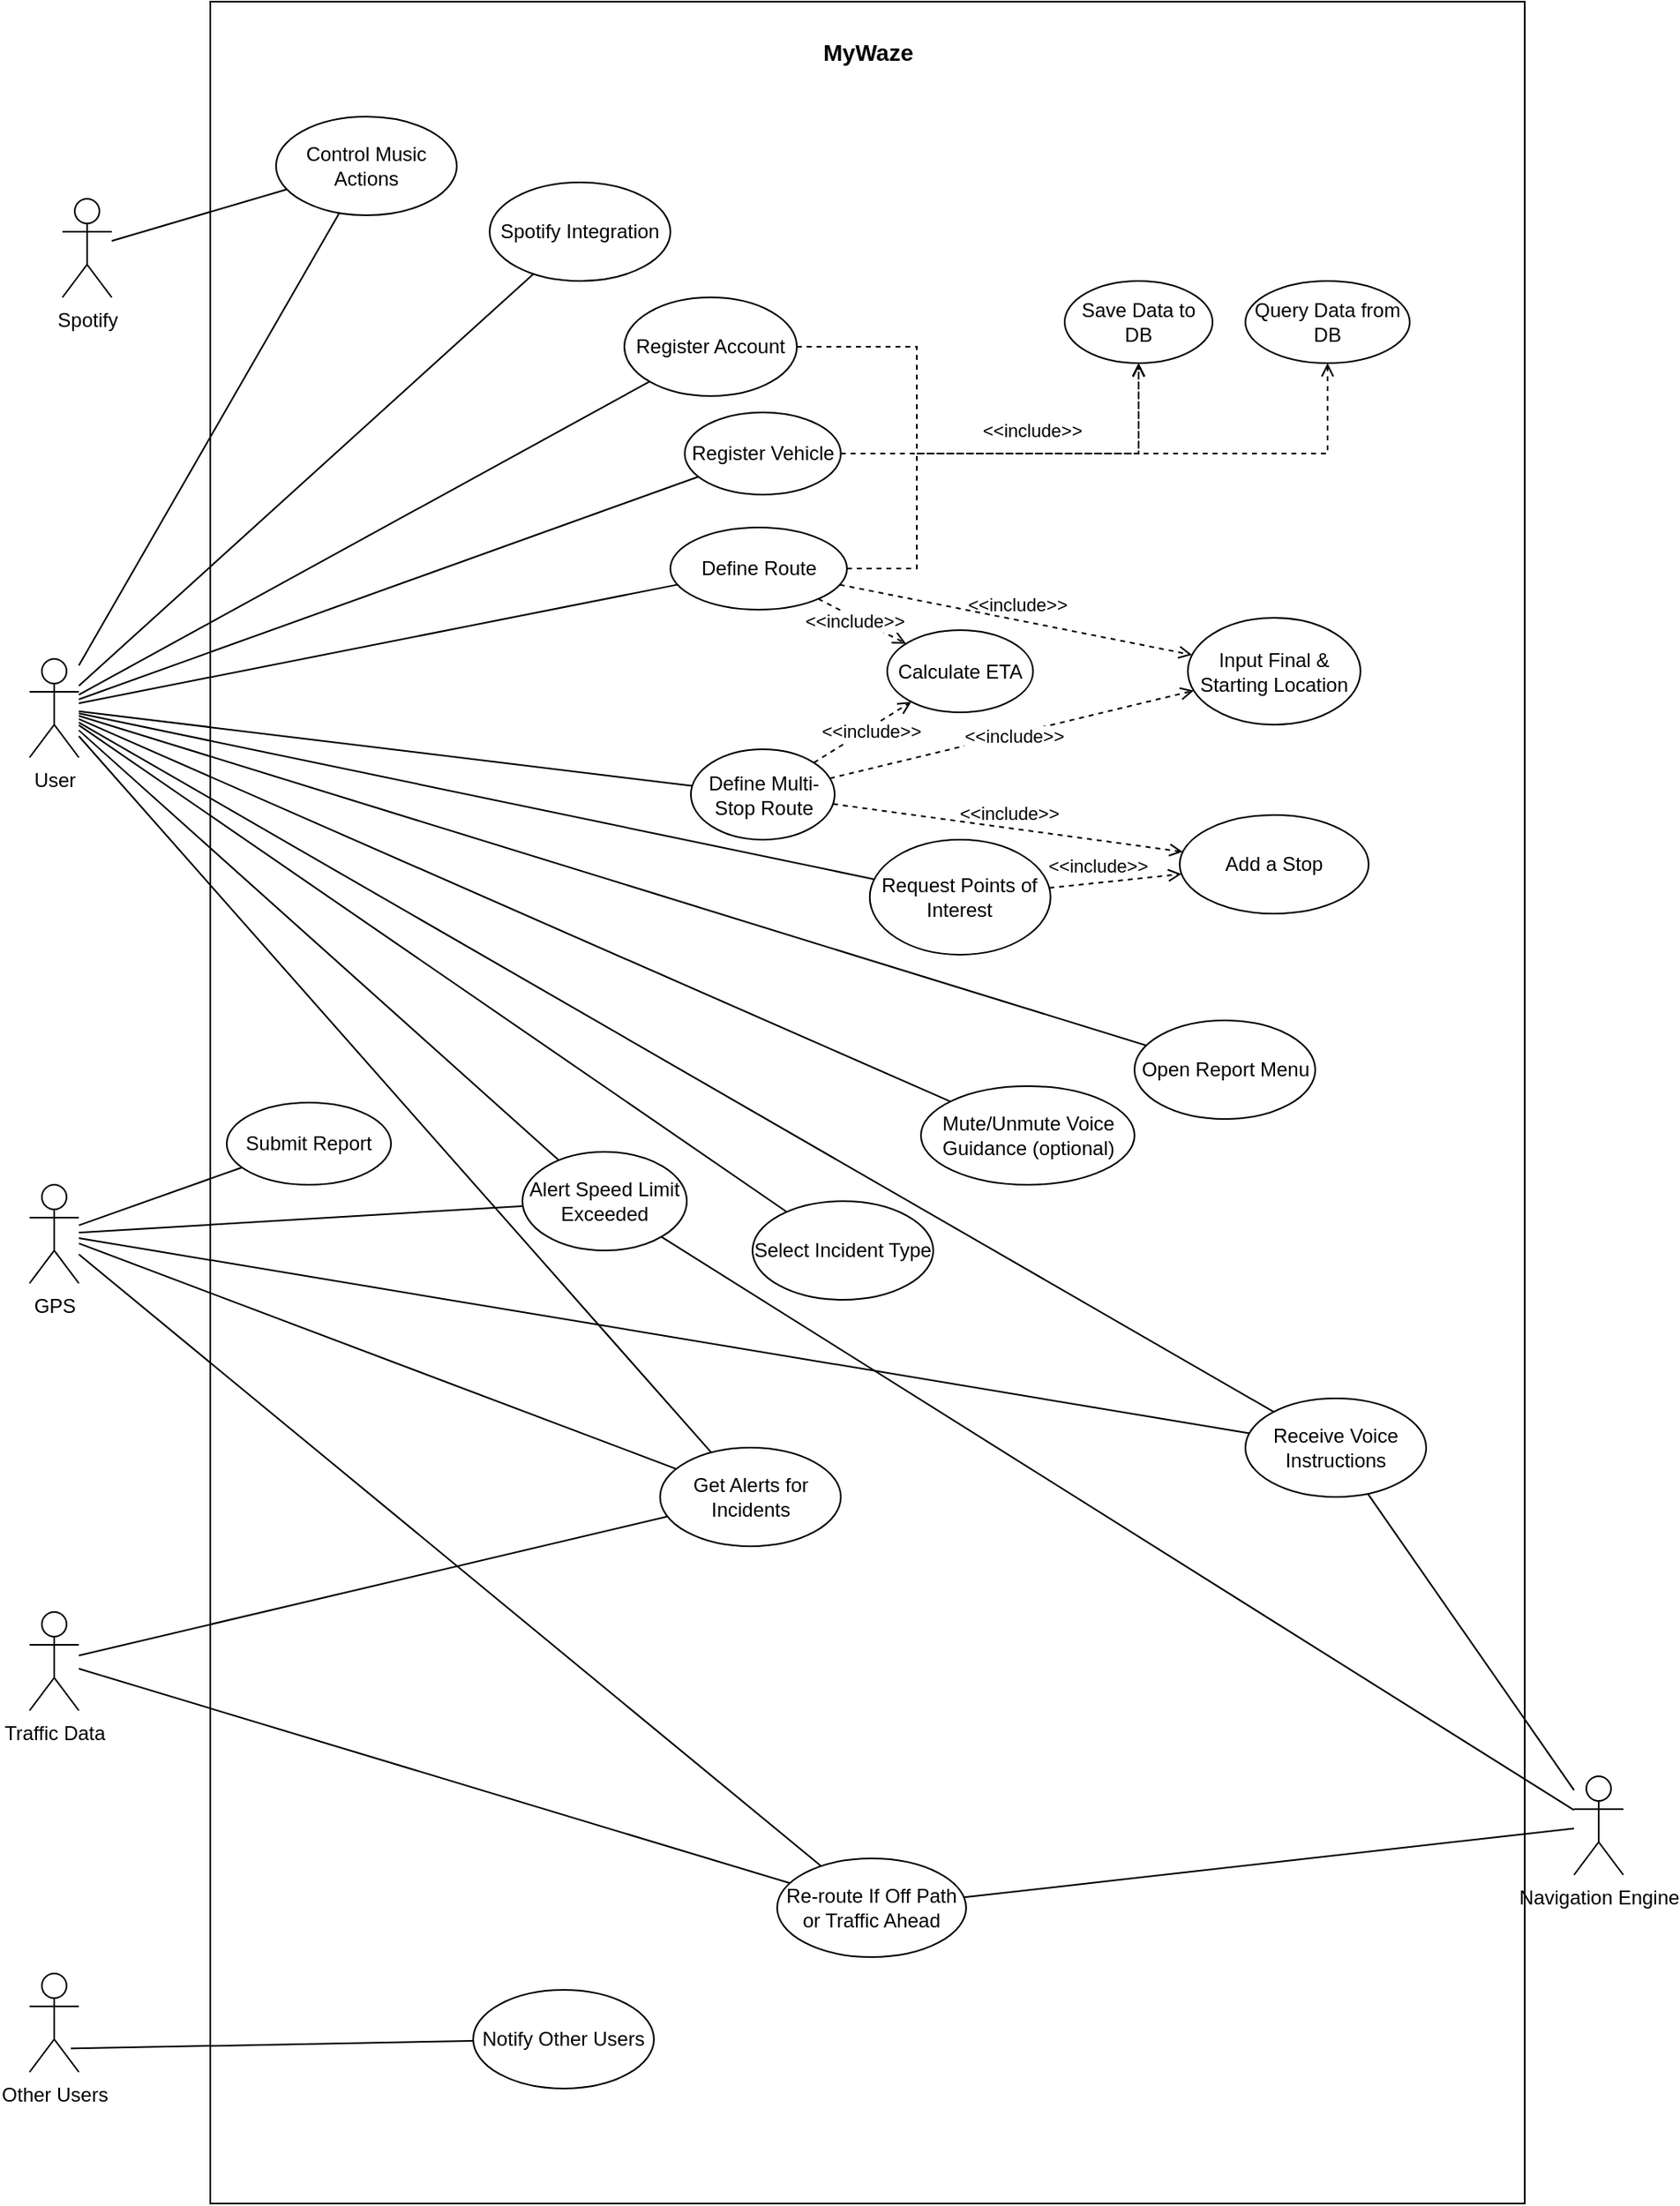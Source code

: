 <mxfile version="27.0.5">
  <diagram name="Page-1" id="HtUO2uOvPFWYcnqxTXo9">
    <mxGraphModel dx="2060" dy="894" grid="1" gridSize="10" guides="1" tooltips="1" connect="1" arrows="1" fold="1" page="1" pageScale="1" pageWidth="1654" pageHeight="2336" math="0" shadow="0">
      <root>
        <mxCell id="0" />
        <mxCell id="1" parent="0" />
        <mxCell id="lGtn-BnxQWjLCPMU3sU2-4" value="" style="rounded=0;whiteSpace=wrap;html=1;" parent="1" vertex="1">
          <mxGeometry x="470" y="130" width="800" height="1340" as="geometry" />
        </mxCell>
        <mxCell id="lGtn-BnxQWjLCPMU3sU2-5" value="&lt;h2&gt;&lt;font style=&quot;font-size: 14px;&quot;&gt;MyWaze&lt;/font&gt;&lt;/h2&gt;" style="text;html=1;align=center;verticalAlign=middle;resizable=0;points=[];autosize=1;strokeColor=none;fillColor=none;" parent="1" vertex="1">
          <mxGeometry x="830" y="130" width="80" height="60" as="geometry" />
        </mxCell>
        <mxCell id="lGtn-BnxQWjLCPMU3sU2-6" value="User" style="shape=umlActor;html=1;verticalLabelPosition=bottom;verticalAlign=top;align=center;" parent="1" vertex="1">
          <mxGeometry x="360" y="530" width="30" height="60" as="geometry" />
        </mxCell>
        <mxCell id="lGtn-BnxQWjLCPMU3sU2-7" value="Spotify" style="shape=umlActor;html=1;verticalLabelPosition=bottom;verticalAlign=top;align=center;" parent="1" vertex="1">
          <mxGeometry x="380" y="250" width="30" height="60" as="geometry" />
        </mxCell>
        <mxCell id="lGtn-BnxQWjLCPMU3sU2-8" value="GPS" style="shape=umlActor;html=1;verticalLabelPosition=bottom;verticalAlign=top;align=center;" parent="1" vertex="1">
          <mxGeometry x="360" y="850" width="30" height="60" as="geometry" />
        </mxCell>
        <mxCell id="lGtn-BnxQWjLCPMU3sU2-9" value="Other Users" style="shape=umlActor;html=1;verticalLabelPosition=bottom;verticalAlign=top;align=center;" parent="1" vertex="1">
          <mxGeometry x="360" y="1330" width="30" height="60" as="geometry" />
        </mxCell>
        <mxCell id="lGtn-BnxQWjLCPMU3sU2-10" value="Traffic Data" style="shape=umlActor;html=1;verticalLabelPosition=bottom;verticalAlign=top;align=center;" parent="1" vertex="1">
          <mxGeometry x="360" y="1110" width="30" height="60" as="geometry" />
        </mxCell>
        <mxCell id="lGtn-BnxQWjLCPMU3sU2-11" value="Navigation Engine" style="shape=umlActor;html=1;verticalLabelPosition=bottom;verticalAlign=top;align=center;" parent="1" vertex="1">
          <mxGeometry x="1300" y="1210" width="30" height="60" as="geometry" />
        </mxCell>
        <mxCell id="lGtn-BnxQWjLCPMU3sU2-13" value="Register Account" style="ellipse;whiteSpace=wrap;html=1;" parent="1" vertex="1">
          <mxGeometry x="722" y="310" width="105" height="60" as="geometry" />
        </mxCell>
        <mxCell id="lGtn-BnxQWjLCPMU3sU2-15" value="Request Points of Interest" style="ellipse;whiteSpace=wrap;html=1;" parent="1" vertex="1">
          <mxGeometry x="871.37" y="640" width="110" height="70" as="geometry" />
        </mxCell>
        <mxCell id="lGtn-BnxQWjLCPMU3sU2-17" value="Define Multi-Stop Route" style="ellipse;whiteSpace=wrap;html=1;" parent="1" vertex="1">
          <mxGeometry x="762.5" y="585" width="87.5" height="55" as="geometry" />
        </mxCell>
        <mxCell id="lGtn-BnxQWjLCPMU3sU2-18" value="Define Route" style="ellipse;whiteSpace=wrap;html=1;" parent="1" vertex="1">
          <mxGeometry x="750" y="450" width="107.5" height="50" as="geometry" />
        </mxCell>
        <mxCell id="lGtn-BnxQWjLCPMU3sU2-22" value="Add a Stop" style="ellipse;whiteSpace=wrap;html=1;" parent="1" vertex="1">
          <mxGeometry x="1060" y="625" width="115" height="60" as="geometry" />
        </mxCell>
        <mxCell id="lGtn-BnxQWjLCPMU3sU2-23" value="Input Final &amp;amp; Starting Location" style="ellipse;whiteSpace=wrap;html=1;" parent="1" vertex="1">
          <mxGeometry x="1065" y="505" width="105" height="65" as="geometry" />
        </mxCell>
        <mxCell id="lGtn-BnxQWjLCPMU3sU2-24" value="Receive Voice Instructions" style="ellipse;whiteSpace=wrap;html=1;" parent="1" vertex="1">
          <mxGeometry x="1100" y="980" width="110" height="60" as="geometry" />
        </mxCell>
        <mxCell id="lGtn-BnxQWjLCPMU3sU2-25" value="Mute/Unmute Voice Guidance (optional)" style="ellipse;whiteSpace=wrap;html=1;" parent="1" vertex="1">
          <mxGeometry x="902.5" y="790" width="130" height="60" as="geometry" />
        </mxCell>
        <mxCell id="lGtn-BnxQWjLCPMU3sU2-26" value="Get Alerts for Incidents" style="ellipse;whiteSpace=wrap;html=1;" parent="1" vertex="1">
          <mxGeometry x="743.75" y="1010" width="110" height="60" as="geometry" />
        </mxCell>
        <mxCell id="lGtn-BnxQWjLCPMU3sU2-27" value="Re-route If Off Path or Traffic Ahead" style="ellipse;whiteSpace=wrap;html=1;" parent="1" vertex="1">
          <mxGeometry x="815" y="1260" width="115" height="60" as="geometry" />
        </mxCell>
        <mxCell id="lGtn-BnxQWjLCPMU3sU2-28" value="Open Report Menu" style="ellipse;whiteSpace=wrap;html=1;" parent="1" vertex="1">
          <mxGeometry x="1032.5" y="750" width="110" height="60" as="geometry" />
        </mxCell>
        <mxCell id="lGtn-BnxQWjLCPMU3sU2-29" value="Select Incident Type" style="ellipse;whiteSpace=wrap;html=1;" parent="1" vertex="1">
          <mxGeometry x="800" y="860" width="110" height="60" as="geometry" />
        </mxCell>
        <mxCell id="lGtn-BnxQWjLCPMU3sU2-30" value="Submit Report" style="ellipse;whiteSpace=wrap;html=1;" parent="1" vertex="1">
          <mxGeometry x="480" y="800" width="100" height="50" as="geometry" />
        </mxCell>
        <mxCell id="lGtn-BnxQWjLCPMU3sU2-31" value="Notify Other Users" style="ellipse;whiteSpace=wrap;html=1;" parent="1" vertex="1">
          <mxGeometry x="630" y="1340" width="110" height="60" as="geometry" />
        </mxCell>
        <mxCell id="lGtn-BnxQWjLCPMU3sU2-32" value="Spotify Integration" style="ellipse;whiteSpace=wrap;html=1;" parent="1" vertex="1">
          <mxGeometry x="640" y="240" width="110" height="60" as="geometry" />
        </mxCell>
        <mxCell id="lGtn-BnxQWjLCPMU3sU2-34" value="Control Music Actions" style="ellipse;whiteSpace=wrap;html=1;" parent="1" vertex="1">
          <mxGeometry x="510" y="200" width="110" height="60" as="geometry" />
        </mxCell>
        <mxCell id="lGtn-BnxQWjLCPMU3sU2-37" value="Calculate ETA" style="ellipse;whiteSpace=wrap;html=1;" parent="1" vertex="1">
          <mxGeometry x="882" y="512.5" width="88.75" height="50" as="geometry" />
        </mxCell>
        <mxCell id="lGtn-BnxQWjLCPMU3sU2-39" value="Register Vehicle" style="ellipse;whiteSpace=wrap;html=1;" parent="1" vertex="1">
          <mxGeometry x="758.75" y="380" width="95" height="50" as="geometry" />
        </mxCell>
        <mxCell id="lGtn-BnxQWjLCPMU3sU2-43" value="Query Data from DB" style="ellipse;whiteSpace=wrap;html=1;" parent="1" vertex="1">
          <mxGeometry x="1100" y="300" width="100" height="50" as="geometry" />
        </mxCell>
        <mxCell id="lGtn-BnxQWjLCPMU3sU2-44" value="Save Data to DB" style="ellipse;whiteSpace=wrap;html=1;" parent="1" vertex="1">
          <mxGeometry x="990" y="300" width="90" height="50" as="geometry" />
        </mxCell>
        <mxCell id="lGtn-BnxQWjLCPMU3sU2-46" value="" style="edgeStyle=none;html=1;endArrow=none;verticalAlign=bottom;rounded=0;entryX=0;entryY=1;entryDx=0;entryDy=0;" parent="1" source="lGtn-BnxQWjLCPMU3sU2-6" target="lGtn-BnxQWjLCPMU3sU2-13" edge="1">
          <mxGeometry width="160" relative="1" as="geometry">
            <mxPoint x="380" y="520" as="sourcePoint" />
            <mxPoint x="495" y="450" as="targetPoint" />
          </mxGeometry>
        </mxCell>
        <mxCell id="lGtn-BnxQWjLCPMU3sU2-47" value="" style="edgeStyle=none;html=1;endArrow=none;verticalAlign=bottom;rounded=0;" parent="1" source="lGtn-BnxQWjLCPMU3sU2-6" target="lGtn-BnxQWjLCPMU3sU2-39" edge="1">
          <mxGeometry width="160" relative="1" as="geometry">
            <mxPoint x="390" y="520" as="sourcePoint" />
            <mxPoint x="495" y="450" as="targetPoint" />
          </mxGeometry>
        </mxCell>
        <mxCell id="lGtn-BnxQWjLCPMU3sU2-51" value="" style="edgeStyle=none;html=1;endArrow=none;verticalAlign=bottom;rounded=0;" parent="1" source="lGtn-BnxQWjLCPMU3sU2-6" target="lGtn-BnxQWjLCPMU3sU2-18" edge="1">
          <mxGeometry width="160" relative="1" as="geometry">
            <mxPoint x="400" y="530" as="sourcePoint" />
            <mxPoint x="495" y="450" as="targetPoint" />
          </mxGeometry>
        </mxCell>
        <mxCell id="lGtn-BnxQWjLCPMU3sU2-52" value="" style="edgeStyle=none;html=1;endArrow=none;verticalAlign=bottom;rounded=0;" parent="1" source="lGtn-BnxQWjLCPMU3sU2-6" target="lGtn-BnxQWjLCPMU3sU2-17" edge="1">
          <mxGeometry width="160" relative="1" as="geometry">
            <mxPoint x="400" y="550" as="sourcePoint" />
            <mxPoint x="495" y="450" as="targetPoint" />
          </mxGeometry>
        </mxCell>
        <mxCell id="lGtn-BnxQWjLCPMU3sU2-53" value="" style="edgeStyle=none;html=1;endArrow=none;verticalAlign=bottom;rounded=0;" parent="1" source="lGtn-BnxQWjLCPMU3sU2-6" target="lGtn-BnxQWjLCPMU3sU2-15" edge="1">
          <mxGeometry width="160" relative="1" as="geometry">
            <mxPoint x="400" y="580" as="sourcePoint" />
            <mxPoint x="495" y="450" as="targetPoint" />
          </mxGeometry>
        </mxCell>
        <mxCell id="lGtn-BnxQWjLCPMU3sU2-57" value="" style="edgeStyle=none;html=1;endArrow=none;verticalAlign=bottom;rounded=0;" parent="1" source="lGtn-BnxQWjLCPMU3sU2-6" target="lGtn-BnxQWjLCPMU3sU2-28" edge="1">
          <mxGeometry width="160" relative="1" as="geometry">
            <mxPoint x="400" y="580" as="sourcePoint" />
            <mxPoint x="495" y="450" as="targetPoint" />
          </mxGeometry>
        </mxCell>
        <mxCell id="lGtn-BnxQWjLCPMU3sU2-58" value="" style="edgeStyle=none;html=1;endArrow=none;verticalAlign=bottom;rounded=0;" parent="1" source="lGtn-BnxQWjLCPMU3sU2-6" target="lGtn-BnxQWjLCPMU3sU2-29" edge="1">
          <mxGeometry width="160" relative="1" as="geometry">
            <mxPoint x="400" y="580" as="sourcePoint" />
            <mxPoint x="495" y="450" as="targetPoint" />
          </mxGeometry>
        </mxCell>
        <mxCell id="lGtn-BnxQWjLCPMU3sU2-59" value="" style="edgeStyle=none;html=1;endArrow=none;verticalAlign=bottom;rounded=0;" parent="1" source="lGtn-BnxQWjLCPMU3sU2-8" target="lGtn-BnxQWjLCPMU3sU2-30" edge="1">
          <mxGeometry width="160" relative="1" as="geometry">
            <mxPoint x="430" y="920" as="sourcePoint" />
            <mxPoint x="376" y="883" as="targetPoint" />
          </mxGeometry>
        </mxCell>
        <mxCell id="lGtn-BnxQWjLCPMU3sU2-60" value="" style="edgeStyle=none;html=1;endArrow=none;verticalAlign=bottom;rounded=0;exitX=0.837;exitY=0.761;exitDx=0;exitDy=0;exitPerimeter=0;" parent="1" source="lGtn-BnxQWjLCPMU3sU2-9" target="lGtn-BnxQWjLCPMU3sU2-31" edge="1">
          <mxGeometry width="160" relative="1" as="geometry">
            <mxPoint x="430" y="920" as="sourcePoint" />
            <mxPoint x="376" y="883" as="targetPoint" />
          </mxGeometry>
        </mxCell>
        <mxCell id="lGtn-BnxQWjLCPMU3sU2-61" value="" style="edgeStyle=none;html=1;endArrow=none;verticalAlign=bottom;rounded=0;" parent="1" source="lGtn-BnxQWjLCPMU3sU2-6" target="lGtn-BnxQWjLCPMU3sU2-24" edge="1">
          <mxGeometry width="160" relative="1" as="geometry">
            <mxPoint x="400" y="580" as="sourcePoint" />
            <mxPoint x="495" y="450" as="targetPoint" />
          </mxGeometry>
        </mxCell>
        <mxCell id="lGtn-BnxQWjLCPMU3sU2-62" value="" style="edgeStyle=none;html=1;endArrow=none;verticalAlign=bottom;rounded=0;" parent="1" source="lGtn-BnxQWjLCPMU3sU2-11" target="lGtn-BnxQWjLCPMU3sU2-24" edge="1">
          <mxGeometry width="160" relative="1" as="geometry">
            <mxPoint x="400" y="580" as="sourcePoint" />
            <mxPoint x="495" y="450" as="targetPoint" />
          </mxGeometry>
        </mxCell>
        <mxCell id="lGtn-BnxQWjLCPMU3sU2-63" value="" style="edgeStyle=none;html=1;endArrow=none;verticalAlign=bottom;rounded=0;" parent="1" source="lGtn-BnxQWjLCPMU3sU2-8" target="lGtn-BnxQWjLCPMU3sU2-24" edge="1">
          <mxGeometry width="160" relative="1" as="geometry">
            <mxPoint x="400" y="580" as="sourcePoint" />
            <mxPoint x="495" y="450" as="targetPoint" />
          </mxGeometry>
        </mxCell>
        <mxCell id="lGtn-BnxQWjLCPMU3sU2-65" value="" style="edgeStyle=none;html=1;endArrow=none;verticalAlign=bottom;rounded=0;" parent="1" source="lGtn-BnxQWjLCPMU3sU2-11" target="lGtn-BnxQWjLCPMU3sU2-27" edge="1">
          <mxGeometry width="160" relative="1" as="geometry">
            <mxPoint x="400" y="580" as="sourcePoint" />
            <mxPoint x="495" y="450" as="targetPoint" />
          </mxGeometry>
        </mxCell>
        <mxCell id="lGtn-BnxQWjLCPMU3sU2-66" value="" style="edgeStyle=none;html=1;endArrow=none;verticalAlign=bottom;rounded=0;" parent="1" source="lGtn-BnxQWjLCPMU3sU2-8" target="lGtn-BnxQWjLCPMU3sU2-27" edge="1">
          <mxGeometry width="160" relative="1" as="geometry">
            <mxPoint x="400" y="580" as="sourcePoint" />
            <mxPoint x="495" y="450" as="targetPoint" />
          </mxGeometry>
        </mxCell>
        <mxCell id="lGtn-BnxQWjLCPMU3sU2-68" value="" style="edgeStyle=none;html=1;endArrow=none;verticalAlign=bottom;rounded=0;" parent="1" source="lGtn-BnxQWjLCPMU3sU2-10" target="lGtn-BnxQWjLCPMU3sU2-27" edge="1">
          <mxGeometry width="160" relative="1" as="geometry">
            <mxPoint x="400" y="580" as="sourcePoint" />
            <mxPoint x="495" y="450" as="targetPoint" />
          </mxGeometry>
        </mxCell>
        <mxCell id="lGtn-BnxQWjLCPMU3sU2-69" value="" style="edgeStyle=none;html=1;endArrow=none;verticalAlign=bottom;rounded=0;" parent="1" source="lGtn-BnxQWjLCPMU3sU2-10" target="lGtn-BnxQWjLCPMU3sU2-26" edge="1">
          <mxGeometry width="160" relative="1" as="geometry">
            <mxPoint x="400" y="580" as="sourcePoint" />
            <mxPoint x="495" y="450" as="targetPoint" />
          </mxGeometry>
        </mxCell>
        <mxCell id="lGtn-BnxQWjLCPMU3sU2-71" value="" style="edgeStyle=none;html=1;endArrow=none;verticalAlign=bottom;rounded=0;" parent="1" source="lGtn-BnxQWjLCPMU3sU2-8" target="lGtn-BnxQWjLCPMU3sU2-26" edge="1">
          <mxGeometry width="160" relative="1" as="geometry">
            <mxPoint x="400" y="580" as="sourcePoint" />
            <mxPoint x="495" y="450" as="targetPoint" />
          </mxGeometry>
        </mxCell>
        <mxCell id="lGtn-BnxQWjLCPMU3sU2-74" value="" style="edgeStyle=none;html=1;endArrow=none;verticalAlign=bottom;rounded=0;" parent="1" source="lGtn-BnxQWjLCPMU3sU2-6" target="lGtn-BnxQWjLCPMU3sU2-25" edge="1">
          <mxGeometry width="160" relative="1" as="geometry">
            <mxPoint x="400" y="550" as="sourcePoint" />
            <mxPoint x="495" y="450" as="targetPoint" />
          </mxGeometry>
        </mxCell>
        <mxCell id="lGtn-BnxQWjLCPMU3sU2-75" value="" style="edgeStyle=none;html=1;endArrow=none;verticalAlign=bottom;rounded=0;" parent="1" source="lGtn-BnxQWjLCPMU3sU2-6" target="lGtn-BnxQWjLCPMU3sU2-26" edge="1">
          <mxGeometry width="160" relative="1" as="geometry">
            <mxPoint x="400" y="580" as="sourcePoint" />
            <mxPoint x="495" y="450" as="targetPoint" />
          </mxGeometry>
        </mxCell>
        <mxCell id="lGtn-BnxQWjLCPMU3sU2-76" value="" style="edgeStyle=none;html=1;endArrow=none;verticalAlign=bottom;rounded=0;" parent="1" source="lGtn-BnxQWjLCPMU3sU2-6" target="lGtn-BnxQWjLCPMU3sU2-32" edge="1">
          <mxGeometry width="160" relative="1" as="geometry">
            <mxPoint x="400" y="580" as="sourcePoint" />
            <mxPoint x="495" y="450" as="targetPoint" />
          </mxGeometry>
        </mxCell>
        <mxCell id="lGtn-BnxQWjLCPMU3sU2-77" value="" style="edgeStyle=none;html=1;endArrow=none;verticalAlign=bottom;rounded=0;" parent="1" source="lGtn-BnxQWjLCPMU3sU2-7" target="lGtn-BnxQWjLCPMU3sU2-34" edge="1">
          <mxGeometry width="160" relative="1" as="geometry">
            <mxPoint x="460" y="950" as="sourcePoint" />
            <mxPoint x="495" y="450" as="targetPoint" />
          </mxGeometry>
        </mxCell>
        <mxCell id="lGtn-BnxQWjLCPMU3sU2-78" value="" style="edgeStyle=none;html=1;endArrow=none;verticalAlign=bottom;rounded=0;" parent="1" source="lGtn-BnxQWjLCPMU3sU2-6" target="lGtn-BnxQWjLCPMU3sU2-34" edge="1">
          <mxGeometry width="160" relative="1" as="geometry">
            <mxPoint x="460" y="950" as="sourcePoint" />
            <mxPoint x="495" y="450" as="targetPoint" />
          </mxGeometry>
        </mxCell>
        <mxCell id="lGtn-BnxQWjLCPMU3sU2-84" value="&amp;lt;&amp;lt;include&amp;gt;&amp;gt;" style="edgeStyle=none;html=1;endArrow=open;verticalAlign=bottom;dashed=1;labelBackgroundColor=none;rounded=0;" parent="1" source="lGtn-BnxQWjLCPMU3sU2-15" target="lGtn-BnxQWjLCPMU3sU2-22" edge="1">
          <mxGeometry x="-0.254" y="1" width="160" relative="1" as="geometry">
            <mxPoint x="1040" y="670" as="sourcePoint" />
            <mxPoint x="1200" y="670" as="targetPoint" />
            <mxPoint as="offset" />
          </mxGeometry>
        </mxCell>
        <mxCell id="lGtn-BnxQWjLCPMU3sU2-85" value="&amp;lt;&amp;lt;include&amp;gt;&amp;gt;" style="edgeStyle=none;html=1;endArrow=open;verticalAlign=bottom;dashed=1;labelBackgroundColor=none;rounded=0;" parent="1" source="lGtn-BnxQWjLCPMU3sU2-17" target="lGtn-BnxQWjLCPMU3sU2-22" edge="1">
          <mxGeometry width="160" relative="1" as="geometry">
            <mxPoint x="1040" y="670" as="sourcePoint" />
            <mxPoint x="1200" y="670" as="targetPoint" />
          </mxGeometry>
        </mxCell>
        <mxCell id="lGtn-BnxQWjLCPMU3sU2-86" value="&amp;lt;&amp;lt;include&amp;gt;&amp;gt;" style="edgeStyle=none;endArrow=open;verticalAlign=bottom;dashed=1;labelBackgroundColor=default;rounded=0;horizontal=1;html=1;" parent="1" source="lGtn-BnxQWjLCPMU3sU2-17" target="lGtn-BnxQWjLCPMU3sU2-23" edge="1">
          <mxGeometry x="-0.007" y="-10" width="160" relative="1" as="geometry">
            <mxPoint x="1040" y="670" as="sourcePoint" />
            <mxPoint x="1200" y="670" as="targetPoint" />
            <mxPoint as="offset" />
          </mxGeometry>
        </mxCell>
        <mxCell id="lGtn-BnxQWjLCPMU3sU2-87" value="&amp;lt;&amp;lt;include&amp;gt;&amp;gt;" style="edgeStyle=none;html=1;endArrow=open;verticalAlign=bottom;dashed=1;labelBackgroundColor=none;rounded=0;" parent="1" source="lGtn-BnxQWjLCPMU3sU2-18" target="lGtn-BnxQWjLCPMU3sU2-23" edge="1">
          <mxGeometry width="160" relative="1" as="geometry">
            <mxPoint x="1040" y="670" as="sourcePoint" />
            <mxPoint x="1200" y="670" as="targetPoint" />
          </mxGeometry>
        </mxCell>
        <mxCell id="lGtn-BnxQWjLCPMU3sU2-88" value="&amp;lt;&amp;lt;include&amp;gt;&amp;gt;" style="edgeStyle=none;endArrow=open;verticalAlign=bottom;dashed=1;labelBackgroundColor=default;rounded=0;horizontal=1;html=1;" parent="1" source="lGtn-BnxQWjLCPMU3sU2-17" target="lGtn-BnxQWjLCPMU3sU2-37" edge="1">
          <mxGeometry x="-0.007" y="-10" width="160" relative="1" as="geometry">
            <mxPoint x="1040" y="670" as="sourcePoint" />
            <mxPoint x="1200" y="670" as="targetPoint" />
            <mxPoint as="offset" />
          </mxGeometry>
        </mxCell>
        <mxCell id="lGtn-BnxQWjLCPMU3sU2-89" value="&amp;lt;&amp;lt;include&amp;gt;&amp;gt;" style="edgeStyle=none;endArrow=open;verticalAlign=bottom;dashed=1;labelBackgroundColor=default;rounded=0;horizontal=1;html=1;" parent="1" source="lGtn-BnxQWjLCPMU3sU2-18" target="lGtn-BnxQWjLCPMU3sU2-37" edge="1">
          <mxGeometry x="-0.007" y="-10" width="160" relative="1" as="geometry">
            <mxPoint x="1040" y="670" as="sourcePoint" />
            <mxPoint x="1200" y="670" as="targetPoint" />
            <mxPoint as="offset" />
          </mxGeometry>
        </mxCell>
        <mxCell id="lGtn-BnxQWjLCPMU3sU2-90" value="&amp;lt;&amp;lt;include&amp;gt;&amp;gt;" style="edgeStyle=orthogonalEdgeStyle;endArrow=open;verticalAlign=bottom;dashed=1;labelBackgroundColor=default;rounded=0;horizontal=1;html=1;" parent="1" source="lGtn-BnxQWjLCPMU3sU2-18" target="lGtn-BnxQWjLCPMU3sU2-44" edge="1">
          <mxGeometry x="0.207" y="5" width="160" relative="1" as="geometry">
            <mxPoint x="1040" y="670" as="sourcePoint" />
            <mxPoint x="920" y="410" as="targetPoint" />
            <Array as="points">
              <mxPoint x="900" y="475" />
              <mxPoint x="900" y="405" />
            </Array>
            <mxPoint as="offset" />
          </mxGeometry>
        </mxCell>
        <mxCell id="lGtn-BnxQWjLCPMU3sU2-91" value="" style="edgeStyle=orthogonalEdgeStyle;endArrow=open;verticalAlign=bottom;dashed=1;labelBackgroundColor=default;rounded=0;horizontal=1;html=1;" parent="1" source="lGtn-BnxQWjLCPMU3sU2-39" target="lGtn-BnxQWjLCPMU3sU2-44" edge="1">
          <mxGeometry x="-0.007" y="-10" width="160" relative="1" as="geometry">
            <mxPoint x="1040" y="670" as="sourcePoint" />
            <mxPoint x="1200" y="670" as="targetPoint" />
            <mxPoint as="offset" />
          </mxGeometry>
        </mxCell>
        <mxCell id="lGtn-BnxQWjLCPMU3sU2-92" value="" style="edgeStyle=orthogonalEdgeStyle;endArrow=open;verticalAlign=bottom;dashed=1;labelBackgroundColor=default;rounded=0;horizontal=1;html=1;" parent="1" source="lGtn-BnxQWjLCPMU3sU2-13" target="lGtn-BnxQWjLCPMU3sU2-44" edge="1">
          <mxGeometry x="-0.006" y="-15" width="160" relative="1" as="geometry">
            <mxPoint x="1040" y="670" as="sourcePoint" />
            <mxPoint x="1200" y="670" as="targetPoint" />
            <Array as="points">
              <mxPoint x="900" y="340" />
              <mxPoint x="900" y="405" />
              <mxPoint x="1035" y="405" />
            </Array>
            <mxPoint as="offset" />
          </mxGeometry>
        </mxCell>
        <mxCell id="lGtn-BnxQWjLCPMU3sU2-97" value="" style="edgeStyle=orthogonalEdgeStyle;endArrow=open;verticalAlign=bottom;dashed=1;labelBackgroundColor=default;rounded=0;horizontal=1;html=1;" parent="1" source="lGtn-BnxQWjLCPMU3sU2-13" target="lGtn-BnxQWjLCPMU3sU2-43" edge="1">
          <mxGeometry x="-0.006" y="-15" width="160" relative="1" as="geometry">
            <mxPoint x="1040" y="670" as="sourcePoint" />
            <mxPoint x="1200" y="670" as="targetPoint" />
            <Array as="points">
              <mxPoint x="900" y="340" />
              <mxPoint x="900" y="405" />
              <mxPoint x="1150" y="405" />
            </Array>
            <mxPoint as="offset" />
          </mxGeometry>
        </mxCell>
        <mxCell id="IwM3ALw-OBpNlOrjK70I-1" value="Alert Speed Limit Exceeded" style="ellipse;whiteSpace=wrap;html=1;" vertex="1" parent="1">
          <mxGeometry x="660" y="830" width="100" height="60" as="geometry" />
        </mxCell>
        <mxCell id="IwM3ALw-OBpNlOrjK70I-3" value="" style="edgeStyle=none;html=1;endArrow=none;verticalAlign=bottom;rounded=0;" edge="1" parent="1" source="lGtn-BnxQWjLCPMU3sU2-8" target="IwM3ALw-OBpNlOrjK70I-1">
          <mxGeometry width="160" relative="1" as="geometry">
            <mxPoint x="430" y="920" as="sourcePoint" />
            <mxPoint x="376" y="883" as="targetPoint" />
          </mxGeometry>
        </mxCell>
        <mxCell id="IwM3ALw-OBpNlOrjK70I-4" value="" style="edgeStyle=none;html=1;endArrow=none;verticalAlign=bottom;rounded=0;" edge="1" parent="1" source="lGtn-BnxQWjLCPMU3sU2-11" target="IwM3ALw-OBpNlOrjK70I-1">
          <mxGeometry width="160" relative="1" as="geometry">
            <mxPoint x="430" y="920" as="sourcePoint" />
            <mxPoint x="376" y="883" as="targetPoint" />
          </mxGeometry>
        </mxCell>
        <mxCell id="IwM3ALw-OBpNlOrjK70I-5" value="" style="edgeStyle=none;html=1;endArrow=none;verticalAlign=bottom;rounded=0;" edge="1" parent="1" source="lGtn-BnxQWjLCPMU3sU2-6" target="IwM3ALw-OBpNlOrjK70I-1">
          <mxGeometry width="160" relative="1" as="geometry">
            <mxPoint x="400" y="580" as="sourcePoint" />
            <mxPoint x="495" y="450" as="targetPoint" />
          </mxGeometry>
        </mxCell>
      </root>
    </mxGraphModel>
  </diagram>
</mxfile>

